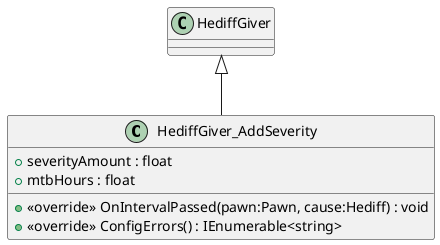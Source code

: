 @startuml
class HediffGiver_AddSeverity {
    + severityAmount : float
    + mtbHours : float
    + <<override>> OnIntervalPassed(pawn:Pawn, cause:Hediff) : void
    + <<override>> ConfigErrors() : IEnumerable<string>
}
HediffGiver <|-- HediffGiver_AddSeverity
@enduml
